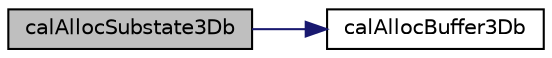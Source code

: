 digraph "calAllocSubstate3Db"
{
  edge [fontname="Helvetica",fontsize="10",labelfontname="Helvetica",labelfontsize="10"];
  node [fontname="Helvetica",fontsize="10",shape=record];
  rankdir="LR";
  Node1 [label="calAllocSubstate3Db",height=0.2,width=0.4,color="black", fillcolor="grey75", style="filled" fontcolor="black"];
  Node1 -> Node2 [color="midnightblue",fontsize="10",style="solid",fontname="Helvetica"];
  Node2 [label="calAllocBuffer3Db",height=0.2,width=0.4,color="black", fillcolor="white", style="filled",URL="$cal3_d_buffer_8c.html#ad096d94ad9361f2810c806155e66f046",tooltip="Allocates a byte linearized 3D buffer. "];
}
